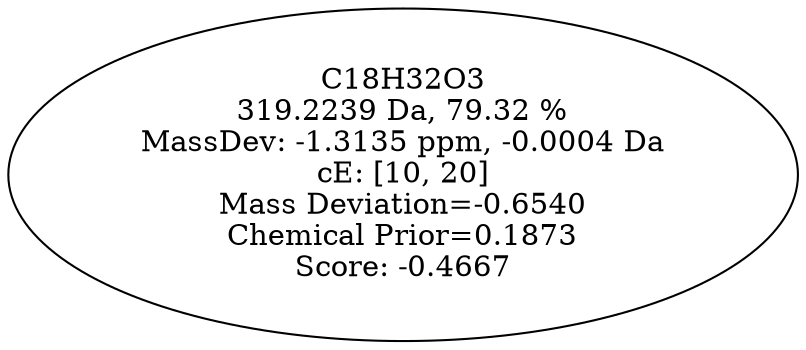 strict digraph {
v1 [label="C18H32O3\n319.2239 Da, 79.32 %\nMassDev: -1.3135 ppm, -0.0004 Da\ncE: [10, 20]\nMass Deviation=-0.6540\nChemical Prior=0.1873\nScore: -0.4667"];
}